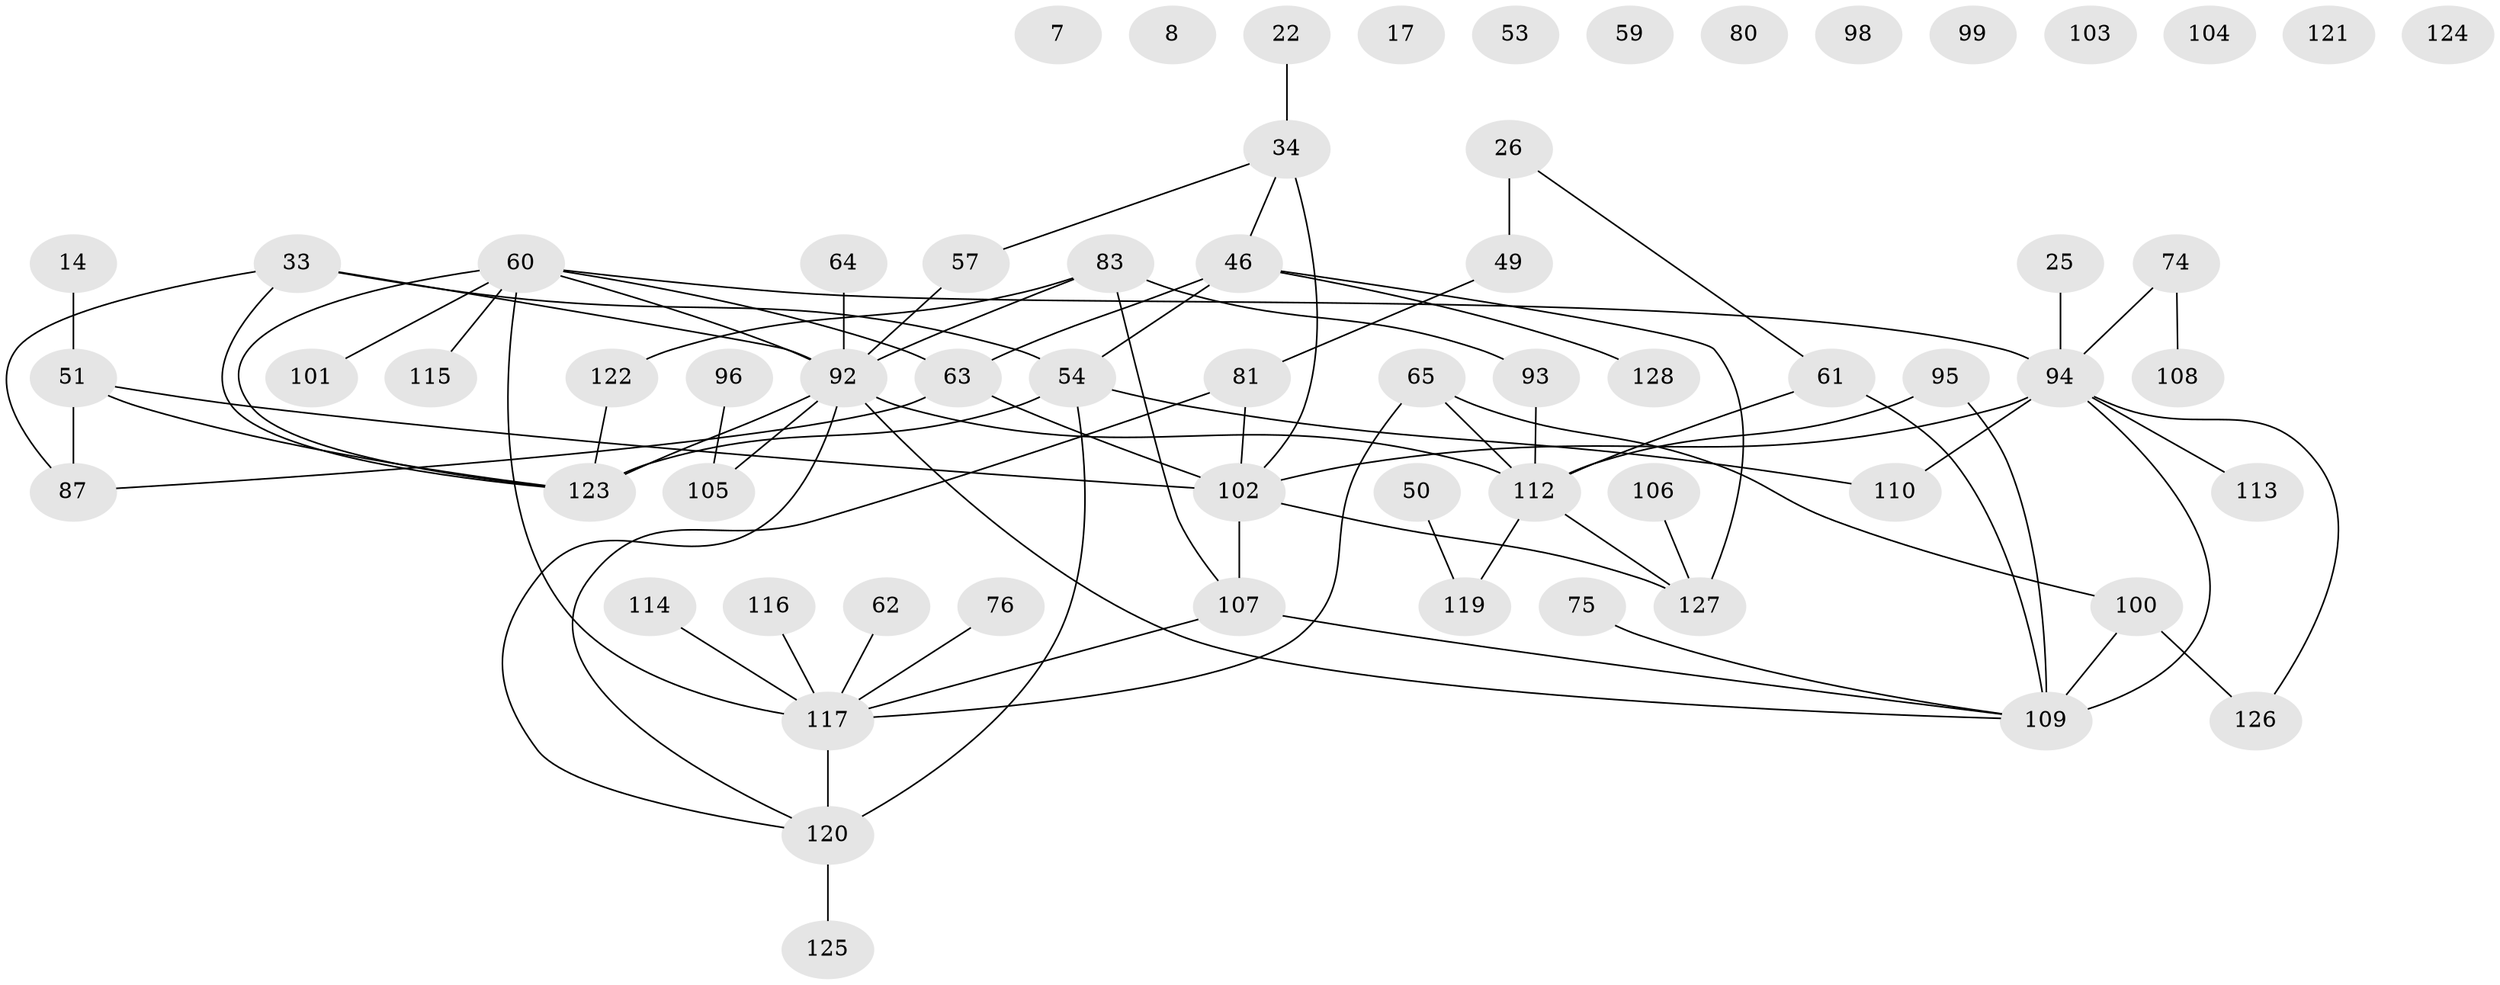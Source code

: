 // original degree distribution, {1: 0.2578125, 4: 0.1484375, 6: 0.0390625, 2: 0.203125, 0: 0.078125, 3: 0.203125, 5: 0.0625, 7: 0.0078125}
// Generated by graph-tools (version 1.1) at 2025/43/03/04/25 21:43:07]
// undirected, 64 vertices, 79 edges
graph export_dot {
graph [start="1"]
  node [color=gray90,style=filled];
  7;
  8;
  14;
  17;
  22;
  25;
  26;
  33 [super="+16"];
  34 [super="+21"];
  46 [super="+27"];
  49 [super="+23"];
  50;
  51 [super="+2+12"];
  53;
  54 [super="+13"];
  57;
  59;
  60 [super="+10+38"];
  61 [super="+29"];
  62;
  63 [super="+36"];
  64;
  65;
  74;
  75;
  76;
  80;
  81 [super="+71"];
  83;
  87 [super="+70"];
  92 [super="+77"];
  93 [super="+41"];
  94 [super="+88"];
  95 [super="+44"];
  96;
  98 [super="+52"];
  99;
  100 [super="+15"];
  101;
  102 [super="+91+66"];
  103 [super="+35"];
  104;
  105 [super="+9"];
  106;
  107 [super="+72+45+48+28+58"];
  108;
  109 [super="+1+79+18"];
  110;
  112 [super="+40+85"];
  113;
  114 [super="+3+69"];
  115;
  116;
  117 [super="+32"];
  119 [super="+97"];
  120 [super="+31+118"];
  121;
  122;
  123 [super="+84+111+86+89"];
  124;
  125;
  126;
  127;
  128;
  14 -- 51;
  22 -- 34;
  25 -- 94;
  26 -- 49 [weight=2];
  26 -- 61;
  33 -- 92;
  33 -- 87;
  33 -- 54;
  33 -- 123;
  34 -- 46;
  34 -- 57;
  34 -- 102 [weight=2];
  46 -- 54 [weight=2];
  46 -- 128;
  46 -- 127;
  46 -- 63;
  49 -- 81;
  50 -- 119;
  51 -- 87 [weight=2];
  51 -- 102 [weight=2];
  51 -- 123 [weight=3];
  54 -- 110;
  54 -- 120 [weight=2];
  54 -- 123;
  57 -- 92;
  60 -- 92;
  60 -- 101;
  60 -- 117;
  60 -- 115;
  60 -- 63;
  60 -- 94 [weight=2];
  60 -- 123 [weight=2];
  61 -- 112;
  61 -- 109;
  62 -- 117;
  63 -- 102;
  63 -- 87;
  64 -- 92;
  65 -- 100;
  65 -- 117;
  65 -- 112;
  74 -- 94;
  74 -- 108;
  75 -- 109;
  76 -- 117;
  81 -- 102;
  81 -- 120;
  83 -- 93;
  83 -- 122;
  83 -- 92;
  83 -- 107;
  92 -- 105;
  92 -- 112 [weight=2];
  92 -- 109;
  92 -- 120;
  92 -- 123;
  93 -- 112;
  94 -- 110;
  94 -- 113;
  94 -- 126;
  94 -- 102;
  94 -- 109;
  95 -- 109;
  95 -- 112;
  96 -- 105;
  100 -- 126;
  100 -- 109 [weight=3];
  102 -- 127;
  102 -- 107;
  106 -- 127;
  107 -- 117;
  107 -- 109;
  112 -- 119 [weight=2];
  112 -- 127;
  114 -- 117 [weight=2];
  116 -- 117;
  117 -- 120;
  120 -- 125;
  122 -- 123;
}
